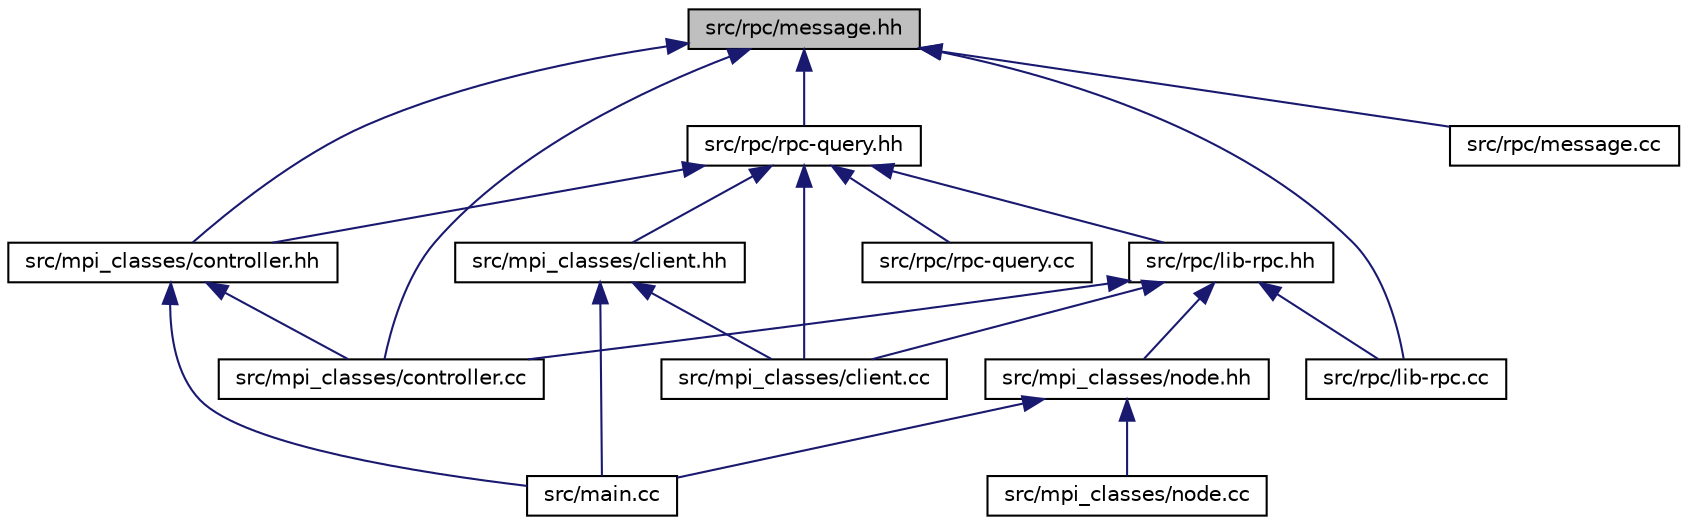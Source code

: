 digraph "src/rpc/message.hh"
{
  edge [fontname="Helvetica",fontsize="10",labelfontname="Helvetica",labelfontsize="10"];
  node [fontname="Helvetica",fontsize="10",shape=record];
  Node35 [label="src/rpc/message.hh",height=0.2,width=0.4,color="black", fillcolor="grey75", style="filled", fontcolor="black"];
  Node35 -> Node36 [dir="back",color="midnightblue",fontsize="10",style="solid",fontname="Helvetica"];
  Node36 [label="src/mpi_classes/controller.hh",height=0.2,width=0.4,color="black", fillcolor="white", style="filled",URL="$controller_8hh.html"];
  Node36 -> Node37 [dir="back",color="midnightblue",fontsize="10",style="solid",fontname="Helvetica"];
  Node37 [label="src/main.cc",height=0.2,width=0.4,color="black", fillcolor="white", style="filled",URL="$main_8cc.html"];
  Node36 -> Node38 [dir="back",color="midnightblue",fontsize="10",style="solid",fontname="Helvetica"];
  Node38 [label="src/mpi_classes/controller.cc",height=0.2,width=0.4,color="black", fillcolor="white", style="filled",URL="$controller_8cc.html"];
  Node35 -> Node38 [dir="back",color="midnightblue",fontsize="10",style="solid",fontname="Helvetica"];
  Node35 -> Node39 [dir="back",color="midnightblue",fontsize="10",style="solid",fontname="Helvetica"];
  Node39 [label="src/rpc/rpc-query.hh",height=0.2,width=0.4,color="black", fillcolor="white", style="filled",URL="$rpc-query_8hh.html"];
  Node39 -> Node40 [dir="back",color="midnightblue",fontsize="10",style="solid",fontname="Helvetica"];
  Node40 [label="src/mpi_classes/client.hh",height=0.2,width=0.4,color="black", fillcolor="white", style="filled",URL="$client_8hh.html"];
  Node40 -> Node37 [dir="back",color="midnightblue",fontsize="10",style="solid",fontname="Helvetica"];
  Node40 -> Node41 [dir="back",color="midnightblue",fontsize="10",style="solid",fontname="Helvetica"];
  Node41 [label="src/mpi_classes/client.cc",height=0.2,width=0.4,color="black", fillcolor="white", style="filled",URL="$client_8cc.html"];
  Node39 -> Node36 [dir="back",color="midnightblue",fontsize="10",style="solid",fontname="Helvetica"];
  Node39 -> Node41 [dir="back",color="midnightblue",fontsize="10",style="solid",fontname="Helvetica"];
  Node39 -> Node42 [dir="back",color="midnightblue",fontsize="10",style="solid",fontname="Helvetica"];
  Node42 [label="src/rpc/lib-rpc.hh",height=0.2,width=0.4,color="black", fillcolor="white", style="filled",URL="$lib-rpc_8hh.html"];
  Node42 -> Node43 [dir="back",color="midnightblue",fontsize="10",style="solid",fontname="Helvetica"];
  Node43 [label="src/mpi_classes/node.hh",height=0.2,width=0.4,color="black", fillcolor="white", style="filled",URL="$node_8hh.html"];
  Node43 -> Node37 [dir="back",color="midnightblue",fontsize="10",style="solid",fontname="Helvetica"];
  Node43 -> Node44 [dir="back",color="midnightblue",fontsize="10",style="solid",fontname="Helvetica"];
  Node44 [label="src/mpi_classes/node.cc",height=0.2,width=0.4,color="black", fillcolor="white", style="filled",URL="$node_8cc.html"];
  Node42 -> Node41 [dir="back",color="midnightblue",fontsize="10",style="solid",fontname="Helvetica"];
  Node42 -> Node38 [dir="back",color="midnightblue",fontsize="10",style="solid",fontname="Helvetica"];
  Node42 -> Node45 [dir="back",color="midnightblue",fontsize="10",style="solid",fontname="Helvetica"];
  Node45 [label="src/rpc/lib-rpc.cc",height=0.2,width=0.4,color="black", fillcolor="white", style="filled",URL="$lib-rpc_8cc.html"];
  Node39 -> Node46 [dir="back",color="midnightblue",fontsize="10",style="solid",fontname="Helvetica"];
  Node46 [label="src/rpc/rpc-query.cc",height=0.2,width=0.4,color="black", fillcolor="white", style="filled",URL="$rpc-query_8cc.html"];
  Node35 -> Node45 [dir="back",color="midnightblue",fontsize="10",style="solid",fontname="Helvetica"];
  Node35 -> Node47 [dir="back",color="midnightblue",fontsize="10",style="solid",fontname="Helvetica"];
  Node47 [label="src/rpc/message.cc",height=0.2,width=0.4,color="black", fillcolor="white", style="filled",URL="$message_8cc.html"];
}
